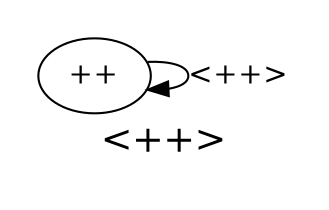 digraph <++> {
    graph [
        charset = "UTF-8";
        label = "<++>",
        fontsize = 18,
        style = "filled",
        margin = 0.2,

        /* dark colored scheme
        bgcolor = "#343434",
        fontcolor = white, */
        /* light colored scheme */
        bgcolor = "#ffffff",
        fontcolor = black,
    ];

    /* define nodes */
    /* example: node [shape = box/Msquare/etc]; */

    <++> -> <++> [label = "<++>", arrowhead = normal];
}

